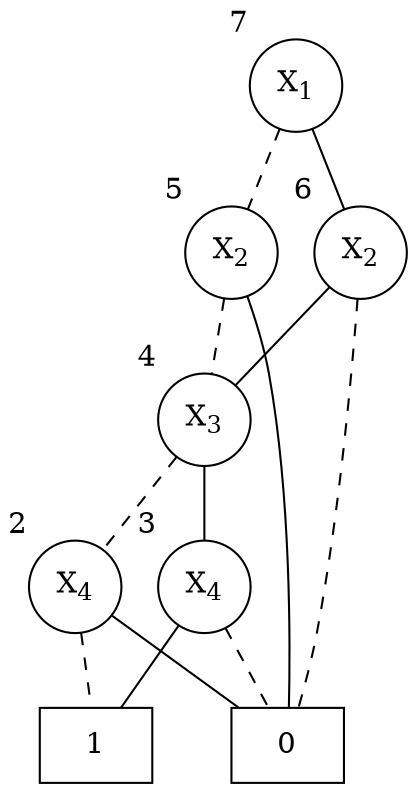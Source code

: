 graph { 1 [shape=box] 0 [shape=box]  2 [label=<X<SUB>4</SUB>>,shape=circle, xlabel=2]  2 -- 1 [style=dashed] 2 -- 0  3 [label=<X<SUB>4</SUB>>,shape=circle, xlabel=3]  3 -- 0 [style=dashed] 3 -- 1  4 [label=<X<SUB>3</SUB>>,shape=circle, xlabel=4]  4 -- 2 [style=dashed] 4 -- 3  5 [label=<X<SUB>2</SUB>>,shape=circle, xlabel=5]  5 -- 4 [style=dashed] 5 -- 0  6 [label=<X<SUB>2</SUB>>,shape=circle, xlabel=6]  6 -- 0 [style=dashed] 6 -- 4  7 [label=<X<SUB>1</SUB>>,shape=circle, xlabel=7]  7 -- 5 [style=dashed] 7 -- 6 }